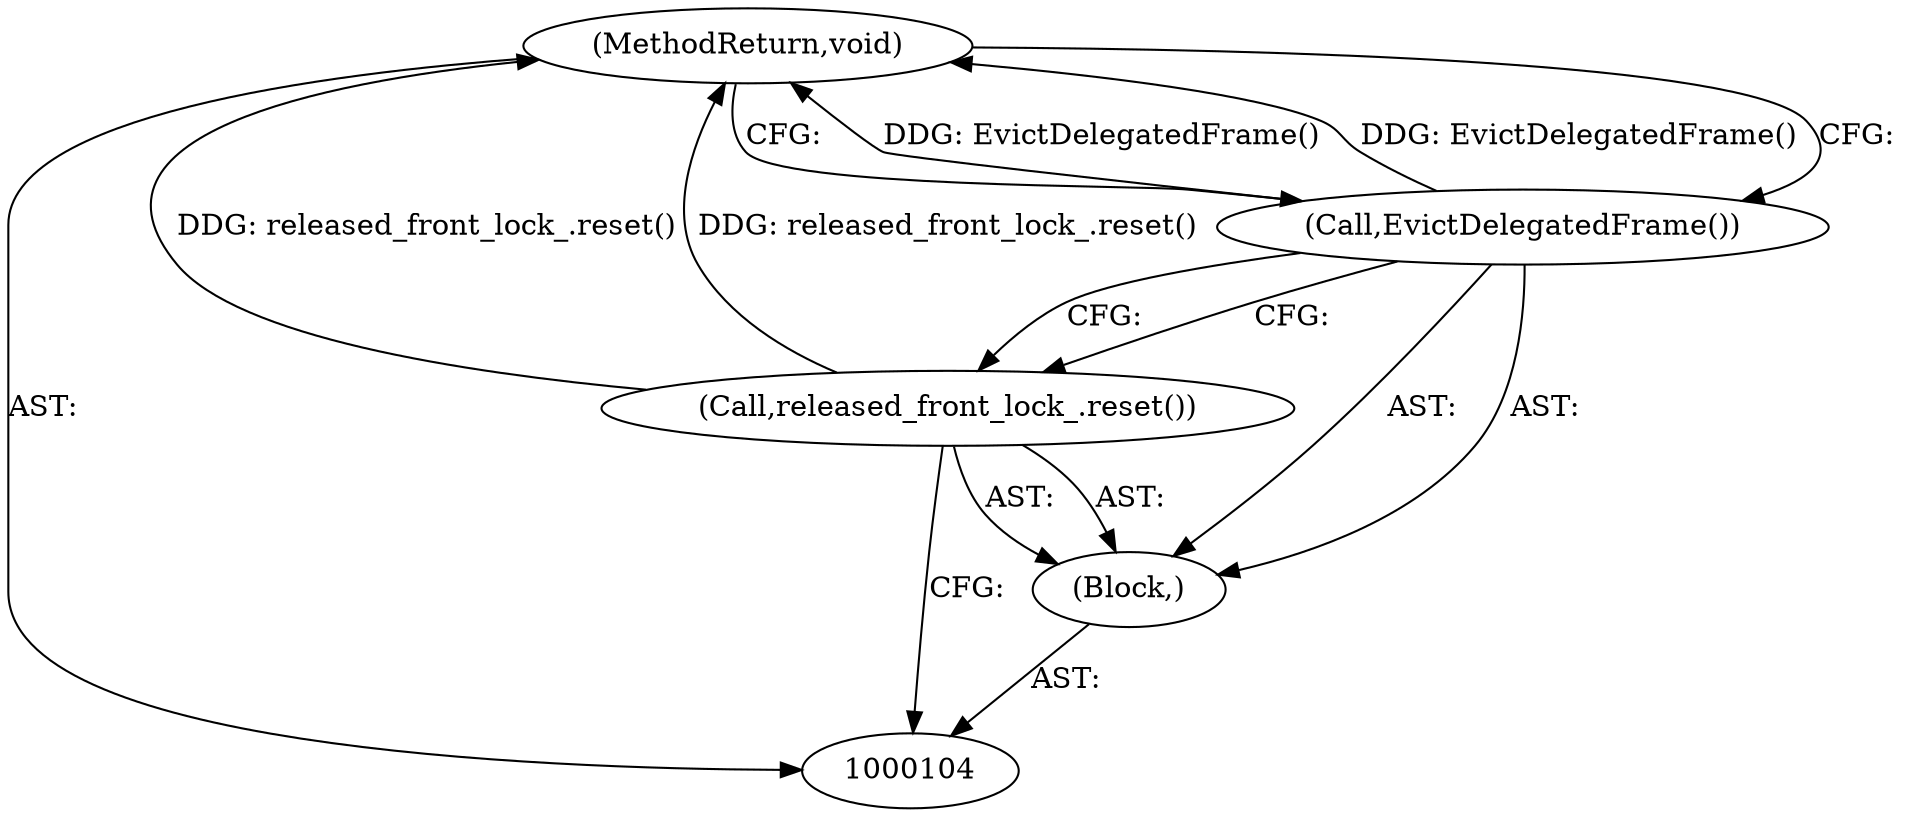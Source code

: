 digraph "0_Chrome_5788690fb1395dc672ff9b3385dbfb1180ed710a" {
"1000108" [label="(MethodReturn,void)"];
"1000105" [label="(Block,)"];
"1000106" [label="(Call,released_front_lock_.reset())"];
"1000107" [label="(Call,EvictDelegatedFrame())"];
"1000108" -> "1000104"  [label="AST: "];
"1000108" -> "1000107"  [label="CFG: "];
"1000107" -> "1000108"  [label="DDG: EvictDelegatedFrame()"];
"1000106" -> "1000108"  [label="DDG: released_front_lock_.reset()"];
"1000105" -> "1000104"  [label="AST: "];
"1000106" -> "1000105"  [label="AST: "];
"1000107" -> "1000105"  [label="AST: "];
"1000106" -> "1000105"  [label="AST: "];
"1000106" -> "1000104"  [label="CFG: "];
"1000107" -> "1000106"  [label="CFG: "];
"1000106" -> "1000108"  [label="DDG: released_front_lock_.reset()"];
"1000107" -> "1000105"  [label="AST: "];
"1000107" -> "1000106"  [label="CFG: "];
"1000108" -> "1000107"  [label="CFG: "];
"1000107" -> "1000108"  [label="DDG: EvictDelegatedFrame()"];
}
